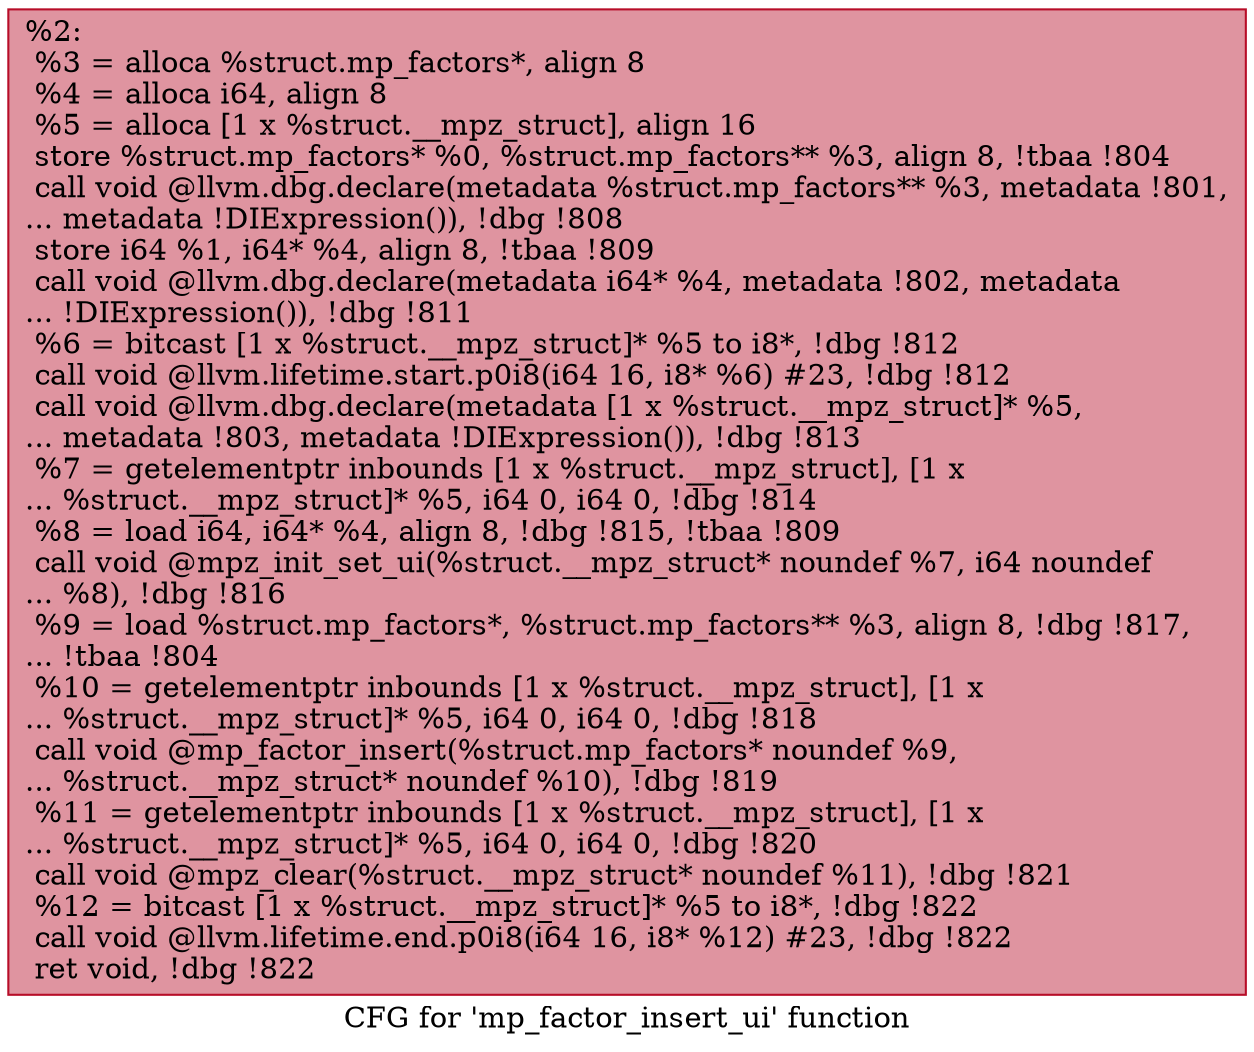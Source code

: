 digraph "CFG for 'mp_factor_insert_ui' function" {
	label="CFG for 'mp_factor_insert_ui' function";

	Node0x19913d0 [shape=record,color="#b70d28ff", style=filled, fillcolor="#b70d2870",label="{%2:\l  %3 = alloca %struct.mp_factors*, align 8\l  %4 = alloca i64, align 8\l  %5 = alloca [1 x %struct.__mpz_struct], align 16\l  store %struct.mp_factors* %0, %struct.mp_factors** %3, align 8, !tbaa !804\l  call void @llvm.dbg.declare(metadata %struct.mp_factors** %3, metadata !801,\l... metadata !DIExpression()), !dbg !808\l  store i64 %1, i64* %4, align 8, !tbaa !809\l  call void @llvm.dbg.declare(metadata i64* %4, metadata !802, metadata\l... !DIExpression()), !dbg !811\l  %6 = bitcast [1 x %struct.__mpz_struct]* %5 to i8*, !dbg !812\l  call void @llvm.lifetime.start.p0i8(i64 16, i8* %6) #23, !dbg !812\l  call void @llvm.dbg.declare(metadata [1 x %struct.__mpz_struct]* %5,\l... metadata !803, metadata !DIExpression()), !dbg !813\l  %7 = getelementptr inbounds [1 x %struct.__mpz_struct], [1 x\l... %struct.__mpz_struct]* %5, i64 0, i64 0, !dbg !814\l  %8 = load i64, i64* %4, align 8, !dbg !815, !tbaa !809\l  call void @mpz_init_set_ui(%struct.__mpz_struct* noundef %7, i64 noundef\l... %8), !dbg !816\l  %9 = load %struct.mp_factors*, %struct.mp_factors** %3, align 8, !dbg !817,\l... !tbaa !804\l  %10 = getelementptr inbounds [1 x %struct.__mpz_struct], [1 x\l... %struct.__mpz_struct]* %5, i64 0, i64 0, !dbg !818\l  call void @mp_factor_insert(%struct.mp_factors* noundef %9,\l... %struct.__mpz_struct* noundef %10), !dbg !819\l  %11 = getelementptr inbounds [1 x %struct.__mpz_struct], [1 x\l... %struct.__mpz_struct]* %5, i64 0, i64 0, !dbg !820\l  call void @mpz_clear(%struct.__mpz_struct* noundef %11), !dbg !821\l  %12 = bitcast [1 x %struct.__mpz_struct]* %5 to i8*, !dbg !822\l  call void @llvm.lifetime.end.p0i8(i64 16, i8* %12) #23, !dbg !822\l  ret void, !dbg !822\l}"];
}
